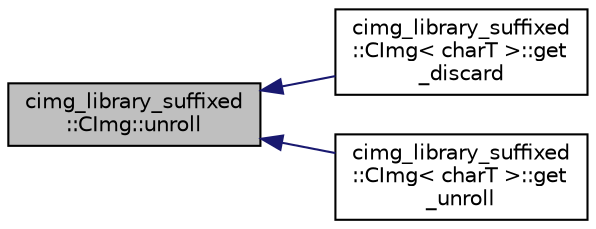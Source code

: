 digraph "cimg_library_suffixed::CImg::unroll"
{
  edge [fontname="Helvetica",fontsize="10",labelfontname="Helvetica",labelfontsize="10"];
  node [fontname="Helvetica",fontsize="10",shape=record];
  rankdir="LR";
  Node3377 [label="cimg_library_suffixed\l::CImg::unroll",height=0.2,width=0.4,color="black", fillcolor="grey75", style="filled", fontcolor="black"];
  Node3377 -> Node3378 [dir="back",color="midnightblue",fontsize="10",style="solid",fontname="Helvetica"];
  Node3378 [label="cimg_library_suffixed\l::CImg\< charT \>::get\l_discard",height=0.2,width=0.4,color="black", fillcolor="white", style="filled",URL="$structcimg__library__suffixed_1_1_c_img.html#a158d3e9bd97132548046647db70e0fc5"];
  Node3377 -> Node3379 [dir="back",color="midnightblue",fontsize="10",style="solid",fontname="Helvetica"];
  Node3379 [label="cimg_library_suffixed\l::CImg\< charT \>::get\l_unroll",height=0.2,width=0.4,color="black", fillcolor="white", style="filled",URL="$structcimg__library__suffixed_1_1_c_img.html#a3a59a02e64a154a522f8291f50c977e2",tooltip="Unroll pixel values along specified axis . "];
}
